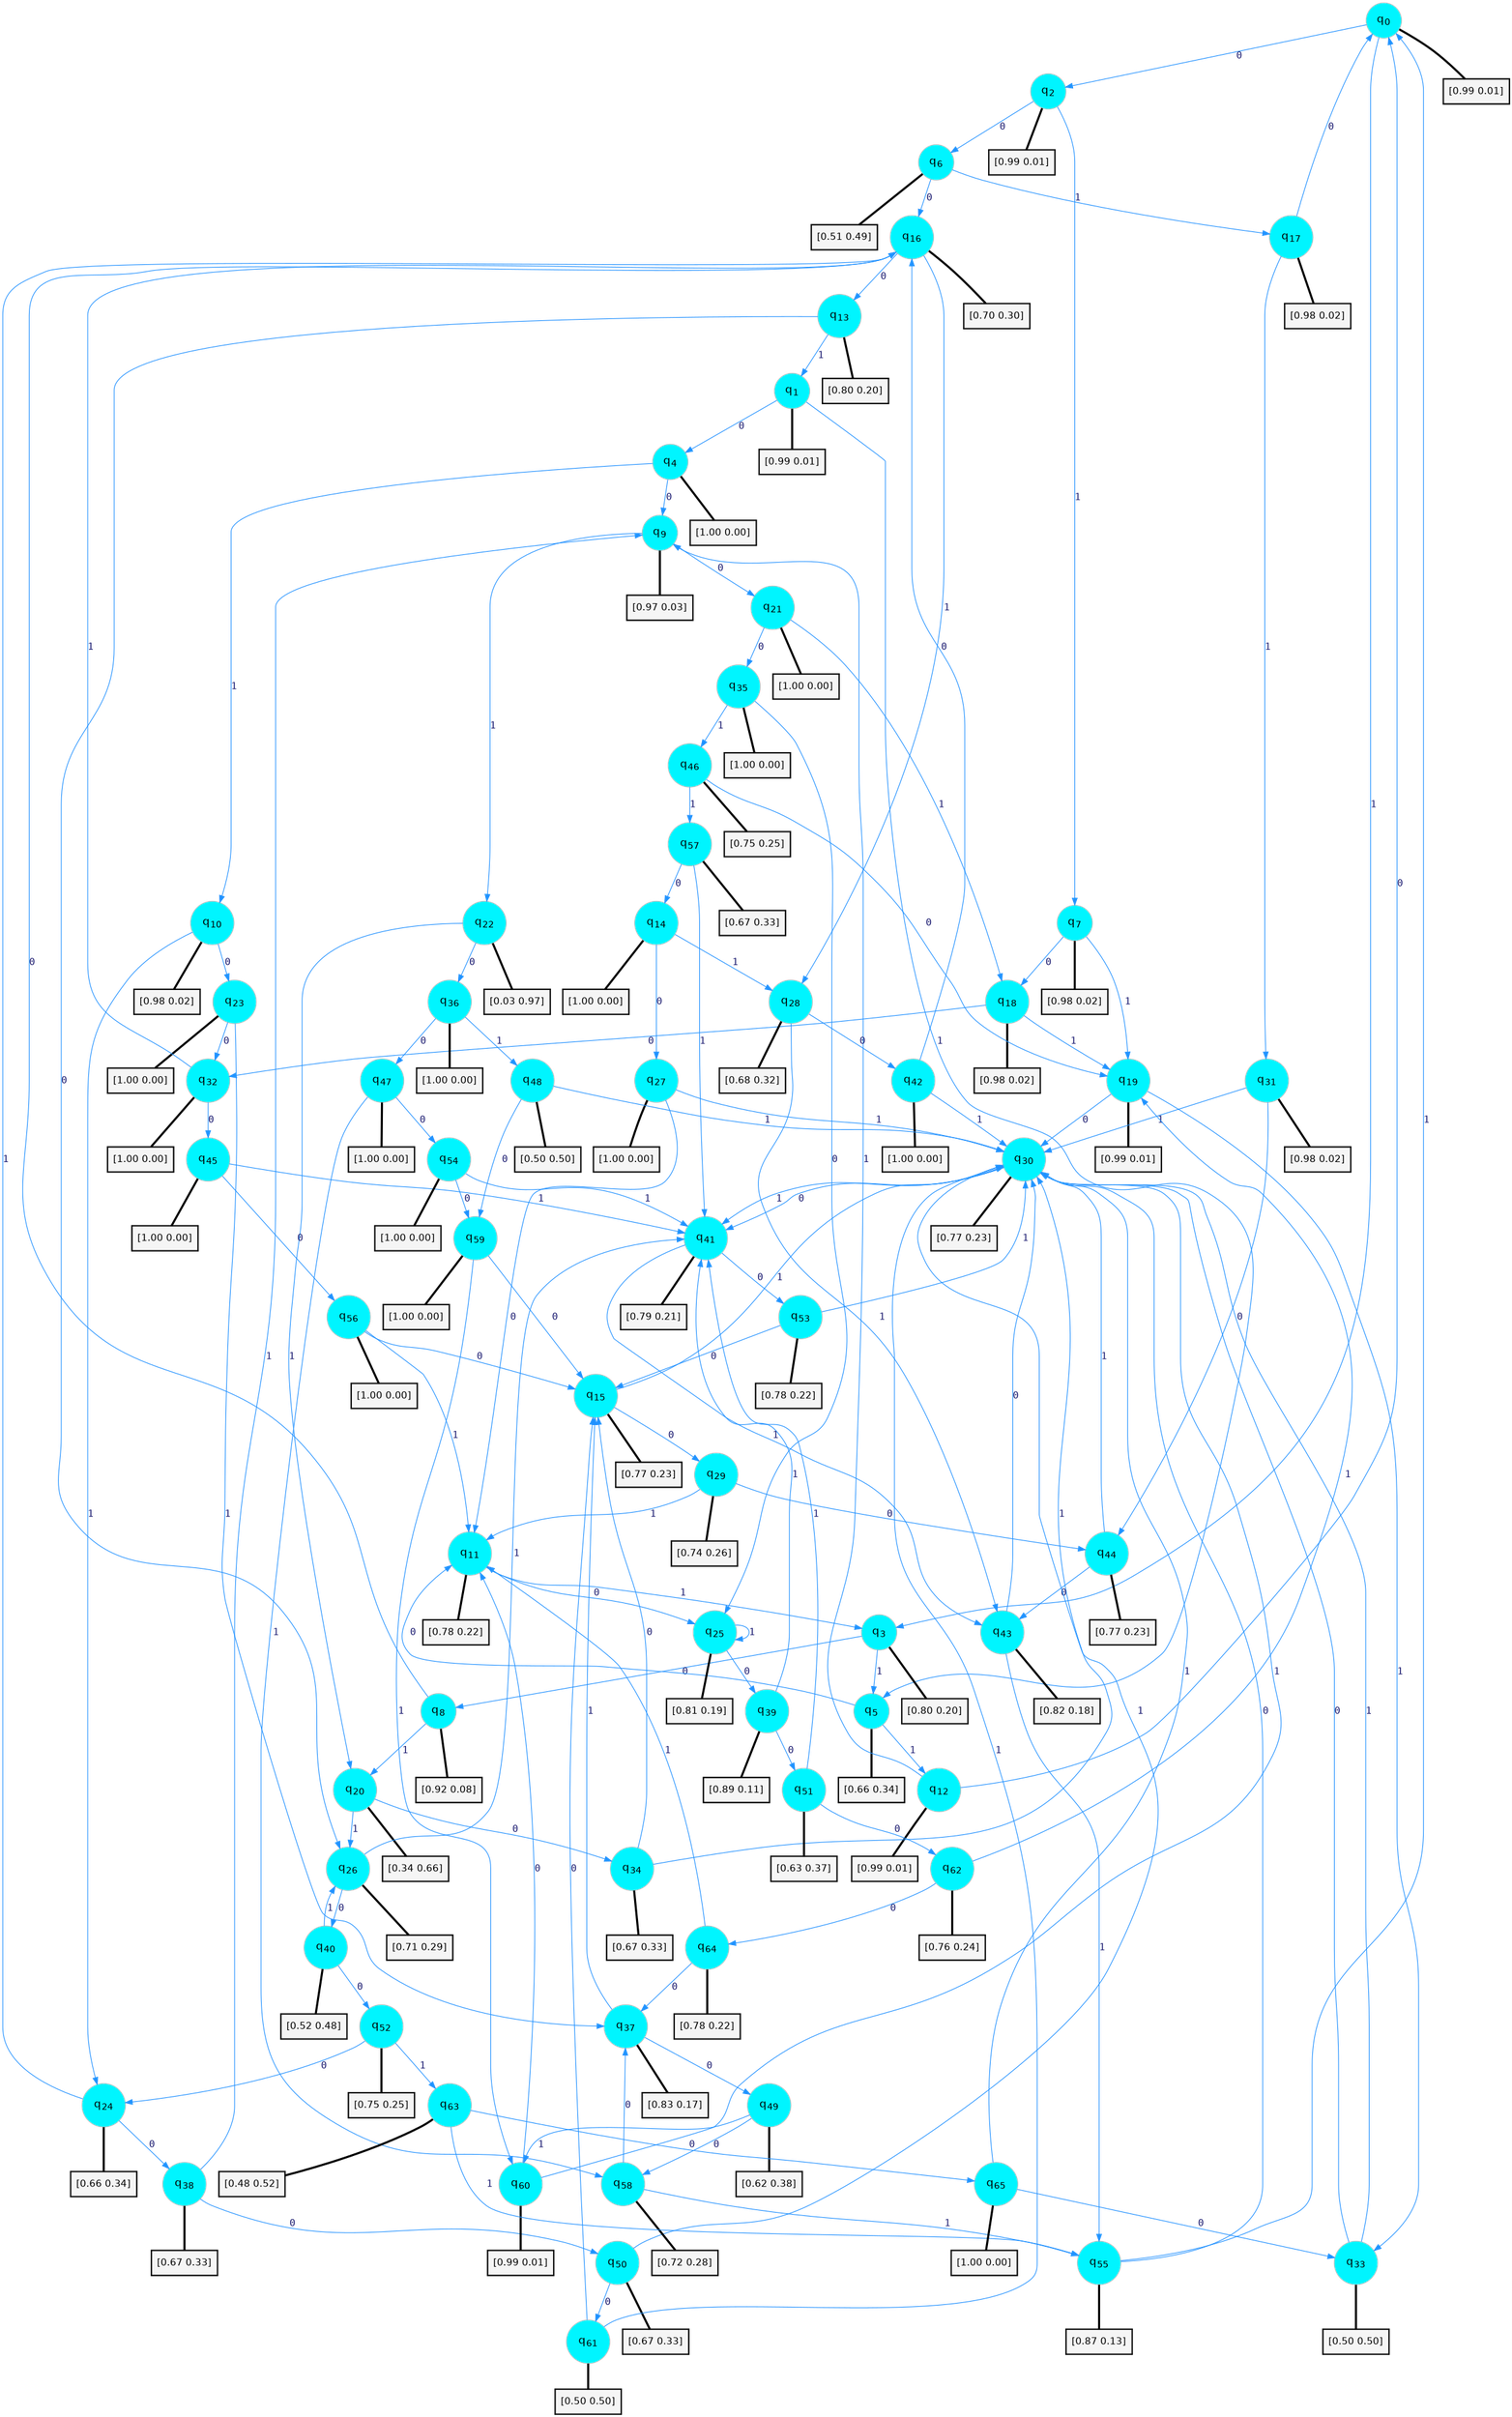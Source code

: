 digraph G {
graph [
bgcolor=transparent, dpi=300, rankdir=TD, size="40,25"];
node [
color=gray, fillcolor=turquoise1, fontcolor=black, fontname=Helvetica, fontsize=16, fontweight=bold, shape=circle, style=filled];
edge [
arrowsize=1, color=dodgerblue1, fontcolor=midnightblue, fontname=courier, fontweight=bold, penwidth=1, style=solid, weight=20];
0[label=<q<SUB>0</SUB>>];
1[label=<q<SUB>1</SUB>>];
2[label=<q<SUB>2</SUB>>];
3[label=<q<SUB>3</SUB>>];
4[label=<q<SUB>4</SUB>>];
5[label=<q<SUB>5</SUB>>];
6[label=<q<SUB>6</SUB>>];
7[label=<q<SUB>7</SUB>>];
8[label=<q<SUB>8</SUB>>];
9[label=<q<SUB>9</SUB>>];
10[label=<q<SUB>10</SUB>>];
11[label=<q<SUB>11</SUB>>];
12[label=<q<SUB>12</SUB>>];
13[label=<q<SUB>13</SUB>>];
14[label=<q<SUB>14</SUB>>];
15[label=<q<SUB>15</SUB>>];
16[label=<q<SUB>16</SUB>>];
17[label=<q<SUB>17</SUB>>];
18[label=<q<SUB>18</SUB>>];
19[label=<q<SUB>19</SUB>>];
20[label=<q<SUB>20</SUB>>];
21[label=<q<SUB>21</SUB>>];
22[label=<q<SUB>22</SUB>>];
23[label=<q<SUB>23</SUB>>];
24[label=<q<SUB>24</SUB>>];
25[label=<q<SUB>25</SUB>>];
26[label=<q<SUB>26</SUB>>];
27[label=<q<SUB>27</SUB>>];
28[label=<q<SUB>28</SUB>>];
29[label=<q<SUB>29</SUB>>];
30[label=<q<SUB>30</SUB>>];
31[label=<q<SUB>31</SUB>>];
32[label=<q<SUB>32</SUB>>];
33[label=<q<SUB>33</SUB>>];
34[label=<q<SUB>34</SUB>>];
35[label=<q<SUB>35</SUB>>];
36[label=<q<SUB>36</SUB>>];
37[label=<q<SUB>37</SUB>>];
38[label=<q<SUB>38</SUB>>];
39[label=<q<SUB>39</SUB>>];
40[label=<q<SUB>40</SUB>>];
41[label=<q<SUB>41</SUB>>];
42[label=<q<SUB>42</SUB>>];
43[label=<q<SUB>43</SUB>>];
44[label=<q<SUB>44</SUB>>];
45[label=<q<SUB>45</SUB>>];
46[label=<q<SUB>46</SUB>>];
47[label=<q<SUB>47</SUB>>];
48[label=<q<SUB>48</SUB>>];
49[label=<q<SUB>49</SUB>>];
50[label=<q<SUB>50</SUB>>];
51[label=<q<SUB>51</SUB>>];
52[label=<q<SUB>52</SUB>>];
53[label=<q<SUB>53</SUB>>];
54[label=<q<SUB>54</SUB>>];
55[label=<q<SUB>55</SUB>>];
56[label=<q<SUB>56</SUB>>];
57[label=<q<SUB>57</SUB>>];
58[label=<q<SUB>58</SUB>>];
59[label=<q<SUB>59</SUB>>];
60[label=<q<SUB>60</SUB>>];
61[label=<q<SUB>61</SUB>>];
62[label=<q<SUB>62</SUB>>];
63[label=<q<SUB>63</SUB>>];
64[label=<q<SUB>64</SUB>>];
65[label=<q<SUB>65</SUB>>];
66[label="[0.99 0.01]", shape=box,fontcolor=black, fontname=Helvetica, fontsize=14, penwidth=2, fillcolor=whitesmoke,color=black];
67[label="[0.99 0.01]", shape=box,fontcolor=black, fontname=Helvetica, fontsize=14, penwidth=2, fillcolor=whitesmoke,color=black];
68[label="[0.99 0.01]", shape=box,fontcolor=black, fontname=Helvetica, fontsize=14, penwidth=2, fillcolor=whitesmoke,color=black];
69[label="[0.80 0.20]", shape=box,fontcolor=black, fontname=Helvetica, fontsize=14, penwidth=2, fillcolor=whitesmoke,color=black];
70[label="[1.00 0.00]", shape=box,fontcolor=black, fontname=Helvetica, fontsize=14, penwidth=2, fillcolor=whitesmoke,color=black];
71[label="[0.66 0.34]", shape=box,fontcolor=black, fontname=Helvetica, fontsize=14, penwidth=2, fillcolor=whitesmoke,color=black];
72[label="[0.51 0.49]", shape=box,fontcolor=black, fontname=Helvetica, fontsize=14, penwidth=2, fillcolor=whitesmoke,color=black];
73[label="[0.98 0.02]", shape=box,fontcolor=black, fontname=Helvetica, fontsize=14, penwidth=2, fillcolor=whitesmoke,color=black];
74[label="[0.92 0.08]", shape=box,fontcolor=black, fontname=Helvetica, fontsize=14, penwidth=2, fillcolor=whitesmoke,color=black];
75[label="[0.97 0.03]", shape=box,fontcolor=black, fontname=Helvetica, fontsize=14, penwidth=2, fillcolor=whitesmoke,color=black];
76[label="[0.98 0.02]", shape=box,fontcolor=black, fontname=Helvetica, fontsize=14, penwidth=2, fillcolor=whitesmoke,color=black];
77[label="[0.78 0.22]", shape=box,fontcolor=black, fontname=Helvetica, fontsize=14, penwidth=2, fillcolor=whitesmoke,color=black];
78[label="[0.99 0.01]", shape=box,fontcolor=black, fontname=Helvetica, fontsize=14, penwidth=2, fillcolor=whitesmoke,color=black];
79[label="[0.80 0.20]", shape=box,fontcolor=black, fontname=Helvetica, fontsize=14, penwidth=2, fillcolor=whitesmoke,color=black];
80[label="[1.00 0.00]", shape=box,fontcolor=black, fontname=Helvetica, fontsize=14, penwidth=2, fillcolor=whitesmoke,color=black];
81[label="[0.77 0.23]", shape=box,fontcolor=black, fontname=Helvetica, fontsize=14, penwidth=2, fillcolor=whitesmoke,color=black];
82[label="[0.70 0.30]", shape=box,fontcolor=black, fontname=Helvetica, fontsize=14, penwidth=2, fillcolor=whitesmoke,color=black];
83[label="[0.98 0.02]", shape=box,fontcolor=black, fontname=Helvetica, fontsize=14, penwidth=2, fillcolor=whitesmoke,color=black];
84[label="[0.98 0.02]", shape=box,fontcolor=black, fontname=Helvetica, fontsize=14, penwidth=2, fillcolor=whitesmoke,color=black];
85[label="[0.99 0.01]", shape=box,fontcolor=black, fontname=Helvetica, fontsize=14, penwidth=2, fillcolor=whitesmoke,color=black];
86[label="[0.34 0.66]", shape=box,fontcolor=black, fontname=Helvetica, fontsize=14, penwidth=2, fillcolor=whitesmoke,color=black];
87[label="[1.00 0.00]", shape=box,fontcolor=black, fontname=Helvetica, fontsize=14, penwidth=2, fillcolor=whitesmoke,color=black];
88[label="[0.03 0.97]", shape=box,fontcolor=black, fontname=Helvetica, fontsize=14, penwidth=2, fillcolor=whitesmoke,color=black];
89[label="[1.00 0.00]", shape=box,fontcolor=black, fontname=Helvetica, fontsize=14, penwidth=2, fillcolor=whitesmoke,color=black];
90[label="[0.66 0.34]", shape=box,fontcolor=black, fontname=Helvetica, fontsize=14, penwidth=2, fillcolor=whitesmoke,color=black];
91[label="[0.81 0.19]", shape=box,fontcolor=black, fontname=Helvetica, fontsize=14, penwidth=2, fillcolor=whitesmoke,color=black];
92[label="[0.71 0.29]", shape=box,fontcolor=black, fontname=Helvetica, fontsize=14, penwidth=2, fillcolor=whitesmoke,color=black];
93[label="[1.00 0.00]", shape=box,fontcolor=black, fontname=Helvetica, fontsize=14, penwidth=2, fillcolor=whitesmoke,color=black];
94[label="[0.68 0.32]", shape=box,fontcolor=black, fontname=Helvetica, fontsize=14, penwidth=2, fillcolor=whitesmoke,color=black];
95[label="[0.74 0.26]", shape=box,fontcolor=black, fontname=Helvetica, fontsize=14, penwidth=2, fillcolor=whitesmoke,color=black];
96[label="[0.77 0.23]", shape=box,fontcolor=black, fontname=Helvetica, fontsize=14, penwidth=2, fillcolor=whitesmoke,color=black];
97[label="[0.98 0.02]", shape=box,fontcolor=black, fontname=Helvetica, fontsize=14, penwidth=2, fillcolor=whitesmoke,color=black];
98[label="[1.00 0.00]", shape=box,fontcolor=black, fontname=Helvetica, fontsize=14, penwidth=2, fillcolor=whitesmoke,color=black];
99[label="[0.50 0.50]", shape=box,fontcolor=black, fontname=Helvetica, fontsize=14, penwidth=2, fillcolor=whitesmoke,color=black];
100[label="[0.67 0.33]", shape=box,fontcolor=black, fontname=Helvetica, fontsize=14, penwidth=2, fillcolor=whitesmoke,color=black];
101[label="[1.00 0.00]", shape=box,fontcolor=black, fontname=Helvetica, fontsize=14, penwidth=2, fillcolor=whitesmoke,color=black];
102[label="[1.00 0.00]", shape=box,fontcolor=black, fontname=Helvetica, fontsize=14, penwidth=2, fillcolor=whitesmoke,color=black];
103[label="[0.83 0.17]", shape=box,fontcolor=black, fontname=Helvetica, fontsize=14, penwidth=2, fillcolor=whitesmoke,color=black];
104[label="[0.67 0.33]", shape=box,fontcolor=black, fontname=Helvetica, fontsize=14, penwidth=2, fillcolor=whitesmoke,color=black];
105[label="[0.89 0.11]", shape=box,fontcolor=black, fontname=Helvetica, fontsize=14, penwidth=2, fillcolor=whitesmoke,color=black];
106[label="[0.52 0.48]", shape=box,fontcolor=black, fontname=Helvetica, fontsize=14, penwidth=2, fillcolor=whitesmoke,color=black];
107[label="[0.79 0.21]", shape=box,fontcolor=black, fontname=Helvetica, fontsize=14, penwidth=2, fillcolor=whitesmoke,color=black];
108[label="[1.00 0.00]", shape=box,fontcolor=black, fontname=Helvetica, fontsize=14, penwidth=2, fillcolor=whitesmoke,color=black];
109[label="[0.82 0.18]", shape=box,fontcolor=black, fontname=Helvetica, fontsize=14, penwidth=2, fillcolor=whitesmoke,color=black];
110[label="[0.77 0.23]", shape=box,fontcolor=black, fontname=Helvetica, fontsize=14, penwidth=2, fillcolor=whitesmoke,color=black];
111[label="[1.00 0.00]", shape=box,fontcolor=black, fontname=Helvetica, fontsize=14, penwidth=2, fillcolor=whitesmoke,color=black];
112[label="[0.75 0.25]", shape=box,fontcolor=black, fontname=Helvetica, fontsize=14, penwidth=2, fillcolor=whitesmoke,color=black];
113[label="[1.00 0.00]", shape=box,fontcolor=black, fontname=Helvetica, fontsize=14, penwidth=2, fillcolor=whitesmoke,color=black];
114[label="[0.50 0.50]", shape=box,fontcolor=black, fontname=Helvetica, fontsize=14, penwidth=2, fillcolor=whitesmoke,color=black];
115[label="[0.62 0.38]", shape=box,fontcolor=black, fontname=Helvetica, fontsize=14, penwidth=2, fillcolor=whitesmoke,color=black];
116[label="[0.67 0.33]", shape=box,fontcolor=black, fontname=Helvetica, fontsize=14, penwidth=2, fillcolor=whitesmoke,color=black];
117[label="[0.63 0.37]", shape=box,fontcolor=black, fontname=Helvetica, fontsize=14, penwidth=2, fillcolor=whitesmoke,color=black];
118[label="[0.75 0.25]", shape=box,fontcolor=black, fontname=Helvetica, fontsize=14, penwidth=2, fillcolor=whitesmoke,color=black];
119[label="[0.78 0.22]", shape=box,fontcolor=black, fontname=Helvetica, fontsize=14, penwidth=2, fillcolor=whitesmoke,color=black];
120[label="[1.00 0.00]", shape=box,fontcolor=black, fontname=Helvetica, fontsize=14, penwidth=2, fillcolor=whitesmoke,color=black];
121[label="[0.87 0.13]", shape=box,fontcolor=black, fontname=Helvetica, fontsize=14, penwidth=2, fillcolor=whitesmoke,color=black];
122[label="[1.00 0.00]", shape=box,fontcolor=black, fontname=Helvetica, fontsize=14, penwidth=2, fillcolor=whitesmoke,color=black];
123[label="[0.67 0.33]", shape=box,fontcolor=black, fontname=Helvetica, fontsize=14, penwidth=2, fillcolor=whitesmoke,color=black];
124[label="[0.72 0.28]", shape=box,fontcolor=black, fontname=Helvetica, fontsize=14, penwidth=2, fillcolor=whitesmoke,color=black];
125[label="[1.00 0.00]", shape=box,fontcolor=black, fontname=Helvetica, fontsize=14, penwidth=2, fillcolor=whitesmoke,color=black];
126[label="[0.99 0.01]", shape=box,fontcolor=black, fontname=Helvetica, fontsize=14, penwidth=2, fillcolor=whitesmoke,color=black];
127[label="[0.50 0.50]", shape=box,fontcolor=black, fontname=Helvetica, fontsize=14, penwidth=2, fillcolor=whitesmoke,color=black];
128[label="[0.76 0.24]", shape=box,fontcolor=black, fontname=Helvetica, fontsize=14, penwidth=2, fillcolor=whitesmoke,color=black];
129[label="[0.48 0.52]", shape=box,fontcolor=black, fontname=Helvetica, fontsize=14, penwidth=2, fillcolor=whitesmoke,color=black];
130[label="[0.78 0.22]", shape=box,fontcolor=black, fontname=Helvetica, fontsize=14, penwidth=2, fillcolor=whitesmoke,color=black];
131[label="[1.00 0.00]", shape=box,fontcolor=black, fontname=Helvetica, fontsize=14, penwidth=2, fillcolor=whitesmoke,color=black];
0->2 [label=0];
0->3 [label=1];
0->66 [arrowhead=none, penwidth=3,color=black];
1->4 [label=0];
1->5 [label=1];
1->67 [arrowhead=none, penwidth=3,color=black];
2->6 [label=0];
2->7 [label=1];
2->68 [arrowhead=none, penwidth=3,color=black];
3->8 [label=0];
3->5 [label=1];
3->69 [arrowhead=none, penwidth=3,color=black];
4->9 [label=0];
4->10 [label=1];
4->70 [arrowhead=none, penwidth=3,color=black];
5->11 [label=0];
5->12 [label=1];
5->71 [arrowhead=none, penwidth=3,color=black];
6->16 [label=0];
6->17 [label=1];
6->72 [arrowhead=none, penwidth=3,color=black];
7->18 [label=0];
7->19 [label=1];
7->73 [arrowhead=none, penwidth=3,color=black];
8->16 [label=0];
8->20 [label=1];
8->74 [arrowhead=none, penwidth=3,color=black];
9->21 [label=0];
9->22 [label=1];
9->75 [arrowhead=none, penwidth=3,color=black];
10->23 [label=0];
10->24 [label=1];
10->76 [arrowhead=none, penwidth=3,color=black];
11->25 [label=0];
11->3 [label=1];
11->77 [arrowhead=none, penwidth=3,color=black];
12->0 [label=0];
12->9 [label=1];
12->78 [arrowhead=none, penwidth=3,color=black];
13->26 [label=0];
13->1 [label=1];
13->79 [arrowhead=none, penwidth=3,color=black];
14->27 [label=0];
14->28 [label=1];
14->80 [arrowhead=none, penwidth=3,color=black];
15->29 [label=0];
15->30 [label=1];
15->81 [arrowhead=none, penwidth=3,color=black];
16->13 [label=0];
16->28 [label=1];
16->82 [arrowhead=none, penwidth=3,color=black];
17->0 [label=0];
17->31 [label=1];
17->83 [arrowhead=none, penwidth=3,color=black];
18->32 [label=0];
18->19 [label=1];
18->84 [arrowhead=none, penwidth=3,color=black];
19->30 [label=0];
19->33 [label=1];
19->85 [arrowhead=none, penwidth=3,color=black];
20->34 [label=0];
20->26 [label=1];
20->86 [arrowhead=none, penwidth=3,color=black];
21->35 [label=0];
21->18 [label=1];
21->87 [arrowhead=none, penwidth=3,color=black];
22->36 [label=0];
22->20 [label=1];
22->88 [arrowhead=none, penwidth=3,color=black];
23->32 [label=0];
23->37 [label=1];
23->89 [arrowhead=none, penwidth=3,color=black];
24->38 [label=0];
24->16 [label=1];
24->90 [arrowhead=none, penwidth=3,color=black];
25->39 [label=0];
25->25 [label=1];
25->91 [arrowhead=none, penwidth=3,color=black];
26->40 [label=0];
26->41 [label=1];
26->92 [arrowhead=none, penwidth=3,color=black];
27->11 [label=0];
27->30 [label=1];
27->93 [arrowhead=none, penwidth=3,color=black];
28->42 [label=0];
28->43 [label=1];
28->94 [arrowhead=none, penwidth=3,color=black];
29->44 [label=0];
29->11 [label=1];
29->95 [arrowhead=none, penwidth=3,color=black];
30->41 [label=0];
30->41 [label=1];
30->96 [arrowhead=none, penwidth=3,color=black];
31->44 [label=0];
31->30 [label=1];
31->97 [arrowhead=none, penwidth=3,color=black];
32->45 [label=0];
32->16 [label=1];
32->98 [arrowhead=none, penwidth=3,color=black];
33->30 [label=0];
33->30 [label=1];
33->99 [arrowhead=none, penwidth=3,color=black];
34->15 [label=0];
34->30 [label=1];
34->100 [arrowhead=none, penwidth=3,color=black];
35->25 [label=0];
35->46 [label=1];
35->101 [arrowhead=none, penwidth=3,color=black];
36->47 [label=0];
36->48 [label=1];
36->102 [arrowhead=none, penwidth=3,color=black];
37->49 [label=0];
37->15 [label=1];
37->103 [arrowhead=none, penwidth=3,color=black];
38->50 [label=0];
38->9 [label=1];
38->104 [arrowhead=none, penwidth=3,color=black];
39->51 [label=0];
39->41 [label=1];
39->105 [arrowhead=none, penwidth=3,color=black];
40->52 [label=0];
40->26 [label=1];
40->106 [arrowhead=none, penwidth=3,color=black];
41->53 [label=0];
41->43 [label=1];
41->107 [arrowhead=none, penwidth=3,color=black];
42->16 [label=0];
42->30 [label=1];
42->108 [arrowhead=none, penwidth=3,color=black];
43->30 [label=0];
43->55 [label=1];
43->109 [arrowhead=none, penwidth=3,color=black];
44->43 [label=0];
44->30 [label=1];
44->110 [arrowhead=none, penwidth=3,color=black];
45->56 [label=0];
45->41 [label=1];
45->111 [arrowhead=none, penwidth=3,color=black];
46->19 [label=0];
46->57 [label=1];
46->112 [arrowhead=none, penwidth=3,color=black];
47->54 [label=0];
47->58 [label=1];
47->113 [arrowhead=none, penwidth=3,color=black];
48->59 [label=0];
48->30 [label=1];
48->114 [arrowhead=none, penwidth=3,color=black];
49->58 [label=0];
49->60 [label=1];
49->115 [arrowhead=none, penwidth=3,color=black];
50->61 [label=0];
50->30 [label=1];
50->116 [arrowhead=none, penwidth=3,color=black];
51->62 [label=0];
51->41 [label=1];
51->117 [arrowhead=none, penwidth=3,color=black];
52->24 [label=0];
52->63 [label=1];
52->118 [arrowhead=none, penwidth=3,color=black];
53->15 [label=0];
53->30 [label=1];
53->119 [arrowhead=none, penwidth=3,color=black];
54->59 [label=0];
54->41 [label=1];
54->120 [arrowhead=none, penwidth=3,color=black];
55->30 [label=0];
55->0 [label=1];
55->121 [arrowhead=none, penwidth=3,color=black];
56->15 [label=0];
56->11 [label=1];
56->122 [arrowhead=none, penwidth=3,color=black];
57->14 [label=0];
57->41 [label=1];
57->123 [arrowhead=none, penwidth=3,color=black];
58->37 [label=0];
58->55 [label=1];
58->124 [arrowhead=none, penwidth=3,color=black];
59->15 [label=0];
59->60 [label=1];
59->125 [arrowhead=none, penwidth=3,color=black];
60->11 [label=0];
60->30 [label=1];
60->126 [arrowhead=none, penwidth=3,color=black];
61->15 [label=0];
61->30 [label=1];
61->127 [arrowhead=none, penwidth=3,color=black];
62->64 [label=0];
62->19 [label=1];
62->128 [arrowhead=none, penwidth=3,color=black];
63->65 [label=0];
63->55 [label=1];
63->129 [arrowhead=none, penwidth=3,color=black];
64->37 [label=0];
64->11 [label=1];
64->130 [arrowhead=none, penwidth=3,color=black];
65->33 [label=0];
65->30 [label=1];
65->131 [arrowhead=none, penwidth=3,color=black];
}
